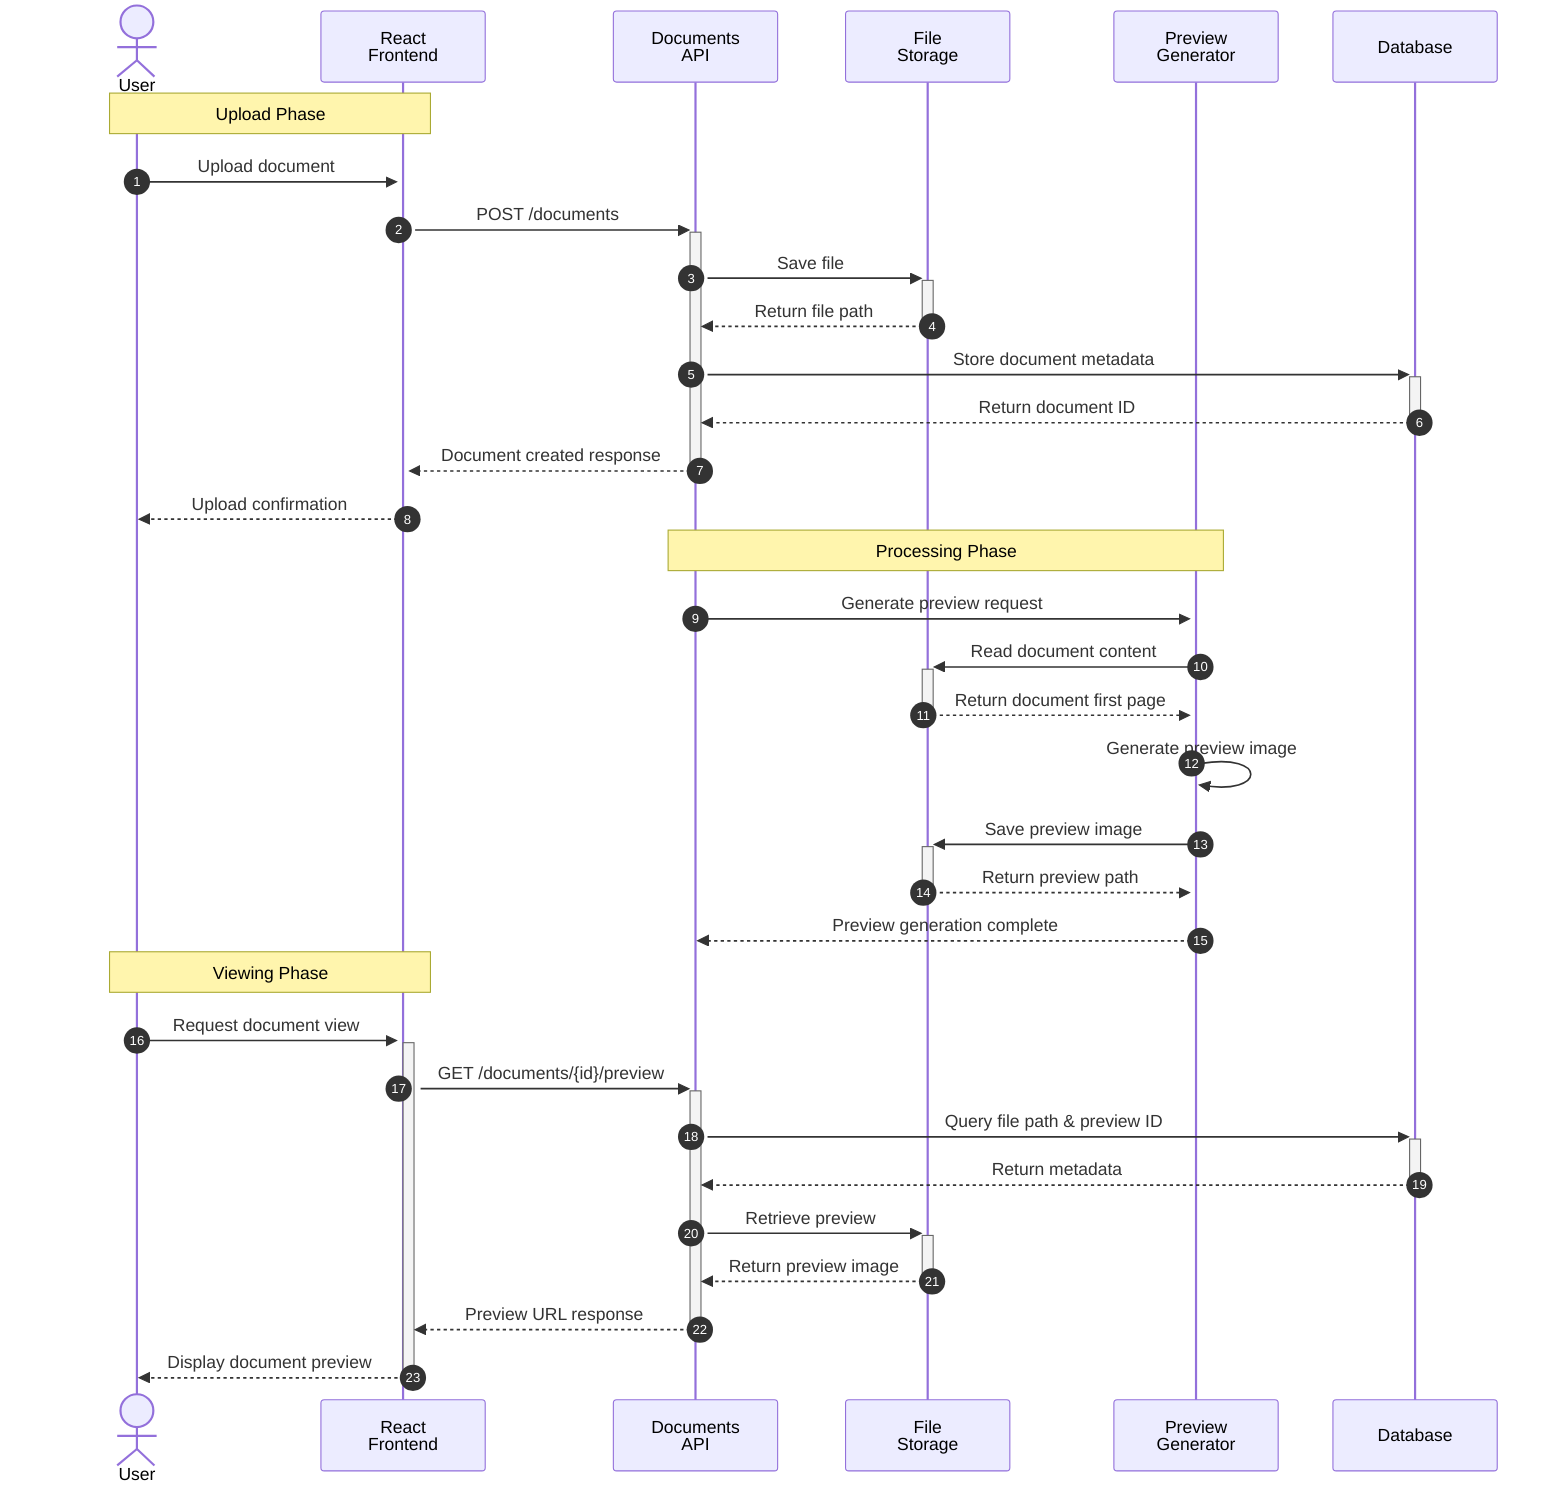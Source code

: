 sequenceDiagram
    autonumber
    
    actor User as User
    participant Frontend as React<br/>Frontend
    participant DocAPI as Documents<br/>API
    participant Storage as File<br/>Storage
    participant Preview as Preview<br/>Generator
    participant DB as Database

    Note over User,Frontend: Upload Phase
    User->>+Frontend: Upload document
    Frontend->>+DocAPI: POST /documents
    DocAPI->>+Storage: Save file
    Storage-->>-DocAPI: Return file path
    DocAPI->>+DB: Store document metadata
    DB-->>-DocAPI: Return document ID
    DocAPI-->>-Frontend: Document created response
    Frontend-->>User: Upload confirmation
    
    Note over DocAPI,Preview: Processing Phase
    DocAPI->>+Preview: Generate preview request
    Preview->>+Storage: Read document content
    Storage-->>-Preview: Return document first page
    Preview->>Preview: Generate preview image
    Preview->>+Storage: Save preview image
    Storage-->>-Preview: Return preview path
    Preview-->>DocAPI: Preview generation complete

    Note over User,Frontend: Viewing Phase
    User->>+Frontend: Request document view
    Frontend->>+DocAPI: GET /documents/{id}/preview
    DocAPI->>+DB: Query file path & preview ID
    DB-->>-DocAPI: Return metadata
    DocAPI->>+Storage: Retrieve preview
    Storage-->>-DocAPI: Return preview image
    DocAPI-->>-Frontend: Preview URL response
    Frontend-->>-User: Display document preview